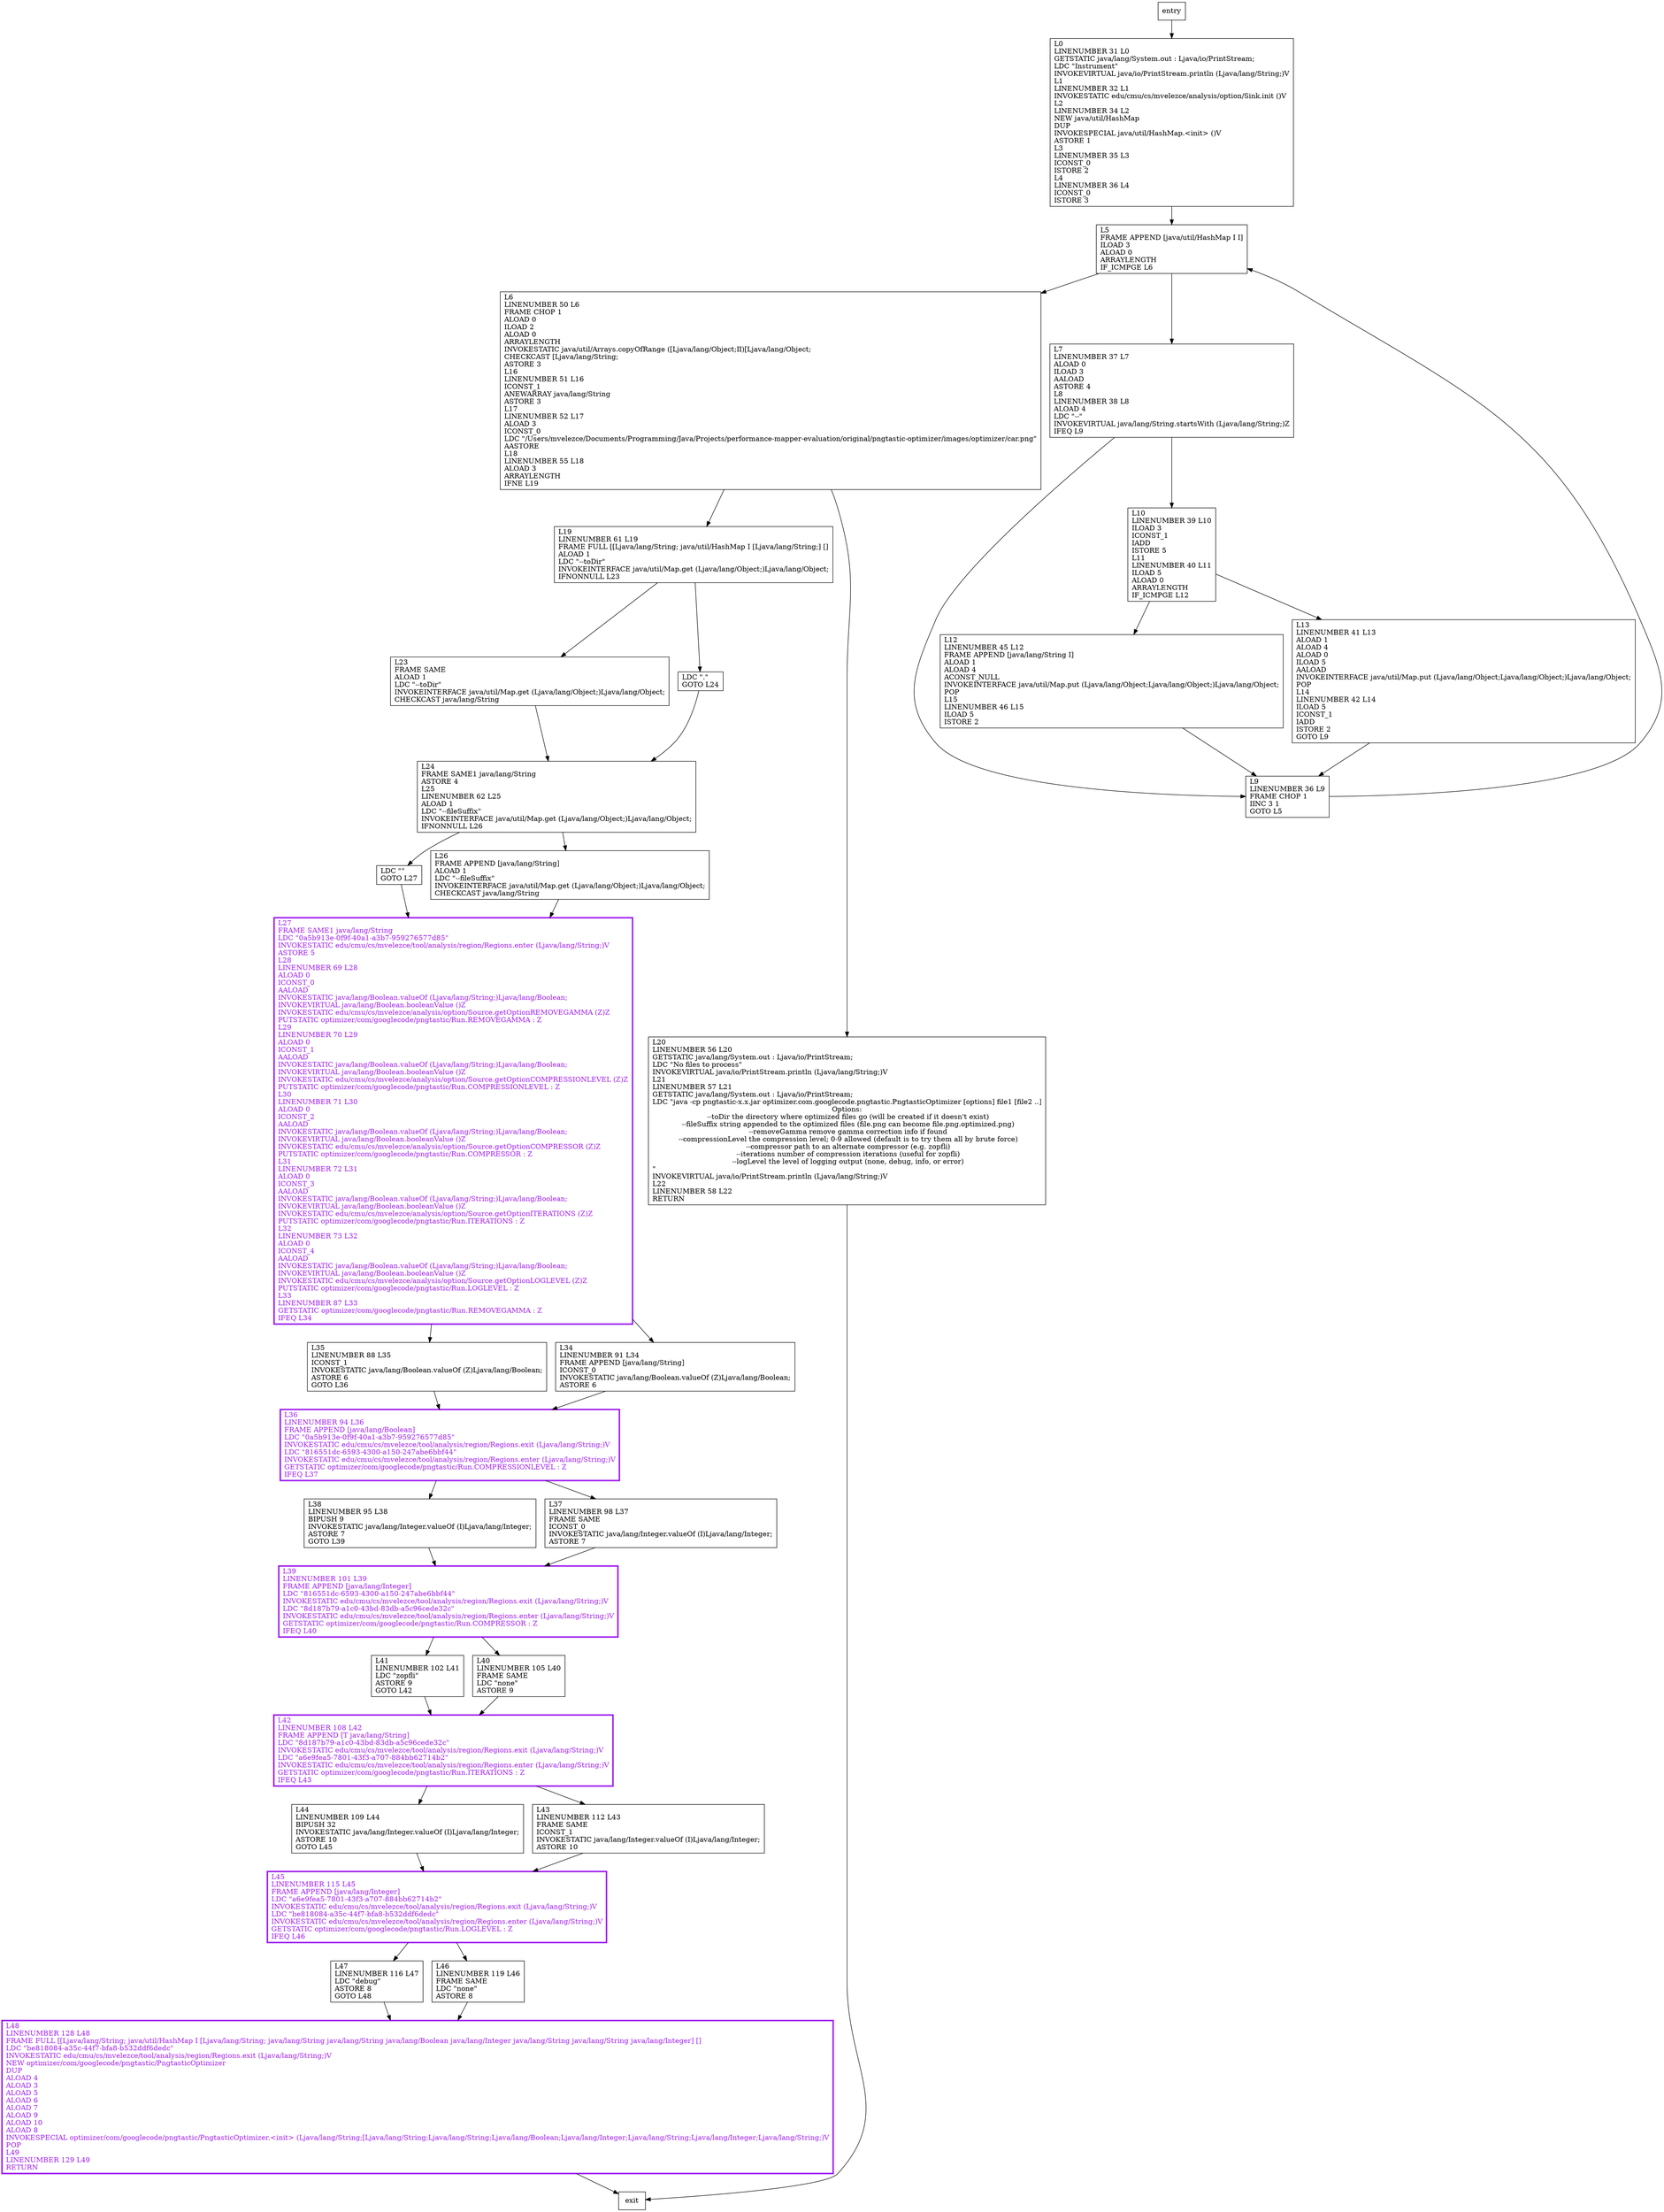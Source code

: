 digraph main {
node [shape=record];
810815678 [label="L45\lLINENUMBER 115 L45\lFRAME APPEND [java/lang/Integer]\lLDC \"a6e9fea5-7801-43f3-a707-884bb62714b2\"\lINVOKESTATIC edu/cmu/cs/mvelezce/tool/analysis/region/Regions.exit (Ljava/lang/String;)V\lLDC \"be818084-a35c-44f7-bfa8-b532ddf6dedc\"\lINVOKESTATIC edu/cmu/cs/mvelezce/tool/analysis/region/Regions.enter (Ljava/lang/String;)V\lGETSTATIC optimizer/com/googlecode/pngtastic/Run.LOGLEVEL : Z\lIFEQ L46\l"];
1600516570 [label="L12\lLINENUMBER 45 L12\lFRAME APPEND [java/lang/String I]\lALOAD 1\lALOAD 4\lACONST_NULL\lINVOKEINTERFACE java/util/Map.put (Ljava/lang/Object;Ljava/lang/Object;)Ljava/lang/Object;\lPOP\lL15\lLINENUMBER 46 L15\lILOAD 5\lISTORE 2\l"];
1437810019 [label="L37\lLINENUMBER 98 L37\lFRAME SAME\lICONST_0\lINVOKESTATIC java/lang/Integer.valueOf (I)Ljava/lang/Integer;\lASTORE 7\l"];
981988827 [label="L9\lLINENUMBER 36 L9\lFRAME CHOP 1\lIINC 3 1\lGOTO L5\l"];
1426442542 [label="L13\lLINENUMBER 41 L13\lALOAD 1\lALOAD 4\lALOAD 0\lILOAD 5\lAALOAD\lINVOKEINTERFACE java/util/Map.put (Ljava/lang/Object;Ljava/lang/Object;)Ljava/lang/Object;\lPOP\lL14\lLINENUMBER 42 L14\lILOAD 5\lICONST_1\lIADD\lISTORE 2\lGOTO L9\l"];
1652173069 [label="L40\lLINENUMBER 105 L40\lFRAME SAME\lLDC \"none\"\lASTORE 9\l"];
1109312756 [label="L24\lFRAME SAME1 java/lang/String\lASTORE 4\lL25\lLINENUMBER 62 L25\lALOAD 1\lLDC \"--fileSuffix\"\lINVOKEINTERFACE java/util/Map.get (Ljava/lang/Object;)Ljava/lang/Object;\lIFNONNULL L26\l"];
1650180894 [label="L48\lLINENUMBER 128 L48\lFRAME FULL [[Ljava/lang/String; java/util/HashMap I [Ljava/lang/String; java/lang/String java/lang/String java/lang/Boolean java/lang/Integer java/lang/String java/lang/String java/lang/Integer] []\lLDC \"be818084-a35c-44f7-bfa8-b532ddf6dedc\"\lINVOKESTATIC edu/cmu/cs/mvelezce/tool/analysis/region/Regions.exit (Ljava/lang/String;)V\lNEW optimizer/com/googlecode/pngtastic/PngtasticOptimizer\lDUP\lALOAD 4\lALOAD 3\lALOAD 5\lALOAD 6\lALOAD 7\lALOAD 9\lALOAD 10\lALOAD 8\lINVOKESPECIAL optimizer/com/googlecode/pngtastic/PngtasticOptimizer.\<init\> (Ljava/lang/String;[Ljava/lang/String;Ljava/lang/String;Ljava/lang/Boolean;Ljava/lang/Integer;Ljava/lang/String;Ljava/lang/Integer;Ljava/lang/String;)V\lPOP\lL49\lLINENUMBER 129 L49\lRETURN\l"];
1566336610 [label="L38\lLINENUMBER 95 L38\lBIPUSH 9\lINVOKESTATIC java/lang/Integer.valueOf (I)Ljava/lang/Integer;\lASTORE 7\lGOTO L39\l"];
1464009366 [label="L39\lLINENUMBER 101 L39\lFRAME APPEND [java/lang/Integer]\lLDC \"816551dc-6593-4300-a150-247abe6bbf44\"\lINVOKESTATIC edu/cmu/cs/mvelezce/tool/analysis/region/Regions.exit (Ljava/lang/String;)V\lLDC \"8d187b79-a1c0-43bd-83db-a5c96cede32c\"\lINVOKESTATIC edu/cmu/cs/mvelezce/tool/analysis/region/Regions.enter (Ljava/lang/String;)V\lGETSTATIC optimizer/com/googlecode/pngtastic/Run.COMPRESSOR : Z\lIFEQ L40\l"];
1011292640 [label="L6\lLINENUMBER 50 L6\lFRAME CHOP 1\lALOAD 0\lILOAD 2\lALOAD 0\lARRAYLENGTH\lINVOKESTATIC java/util/Arrays.copyOfRange ([Ljava/lang/Object;II)[Ljava/lang/Object;\lCHECKCAST [Ljava/lang/String;\lASTORE 3\lL16\lLINENUMBER 51 L16\lICONST_1\lANEWARRAY java/lang/String\lASTORE 3\lL17\lLINENUMBER 52 L17\lALOAD 3\lICONST_0\lLDC \"/Users/mvelezce/Documents/Programming/Java/Projects/performance-mapper-evaluation/original/pngtastic-optimizer/images/optimizer/car.png\"\lAASTORE\lL18\lLINENUMBER 55 L18\lALOAD 3\lARRAYLENGTH\lIFNE L19\l"];
831991313 [label="L34\lLINENUMBER 91 L34\lFRAME APPEND [java/lang/String]\lICONST_0\lINVOKESTATIC java/lang/Boolean.valueOf (Z)Ljava/lang/Boolean;\lASTORE 6\l"];
234724931 [label="L0\lLINENUMBER 31 L0\lGETSTATIC java/lang/System.out : Ljava/io/PrintStream;\lLDC \"Instrument\"\lINVOKEVIRTUAL java/io/PrintStream.println (Ljava/lang/String;)V\lL1\lLINENUMBER 32 L1\lINVOKESTATIC edu/cmu/cs/mvelezce/analysis/option/Sink.init ()V\lL2\lLINENUMBER 34 L2\lNEW java/util/HashMap\lDUP\lINVOKESPECIAL java/util/HashMap.\<init\> ()V\lASTORE 1\lL3\lLINENUMBER 35 L3\lICONST_0\lISTORE 2\lL4\lLINENUMBER 36 L4\lICONST_0\lISTORE 3\l"];
142623413 [label="L35\lLINENUMBER 88 L35\lICONST_1\lINVOKESTATIC java/lang/Boolean.valueOf (Z)Ljava/lang/Boolean;\lASTORE 6\lGOTO L36\l"];
1353308024 [label="L5\lFRAME APPEND [java/util/HashMap I I]\lILOAD 3\lALOAD 0\lARRAYLENGTH\lIF_ICMPGE L6\l"];
1533635406 [label="L10\lLINENUMBER 39 L10\lILOAD 3\lICONST_1\lIADD\lISTORE 5\lL11\lLINENUMBER 40 L11\lILOAD 5\lALOAD 0\lARRAYLENGTH\lIF_ICMPGE L12\l"];
272581853 [label="L42\lLINENUMBER 108 L42\lFRAME APPEND [T java/lang/String]\lLDC \"8d187b79-a1c0-43bd-83db-a5c96cede32c\"\lINVOKESTATIC edu/cmu/cs/mvelezce/tool/analysis/region/Regions.exit (Ljava/lang/String;)V\lLDC \"a6e9fea5-7801-43f3-a707-884bb62714b2\"\lINVOKESTATIC edu/cmu/cs/mvelezce/tool/analysis/region/Regions.enter (Ljava/lang/String;)V\lGETSTATIC optimizer/com/googlecode/pngtastic/Run.ITERATIONS : Z\lIFEQ L43\l"];
1596433406 [label="L43\lLINENUMBER 112 L43\lFRAME SAME\lICONST_1\lINVOKESTATIC java/lang/Integer.valueOf (I)Ljava/lang/Integer;\lASTORE 10\l"];
814823378 [label="L20\lLINENUMBER 56 L20\lGETSTATIC java/lang/System.out : Ljava/io/PrintStream;\lLDC \"No files to process\"\lINVOKEVIRTUAL java/io/PrintStream.println (Ljava/lang/String;)V\lL21\lLINENUMBER 57 L21\lGETSTATIC java/lang/System.out : Ljava/io/PrintStream;\lLDC \"java -cp pngtastic-x.x.jar optimizer.com.googlecode.pngtastic.PngtasticOptimizer [options] file1 [file2 ..]\nOptions:\n  --toDir            the directory where optimized files go (will be created if it doesn't exist)\n  --fileSuffix       string appended to the optimized files (file.png can become file.png.optimized.png)\n  --removeGamma      remove gamma correction info if found\n  --compressionLevel the compression level; 0-9 allowed (default is to try them all by brute force)\n  --compressor       path to an alternate compressor (e.g. zopfli)\n  --iterations       number of compression iterations (useful for zopfli)\n  --logLevel         the level of logging output (none, debug, info, or error)\n\"\lINVOKEVIRTUAL java/io/PrintStream.println (Ljava/lang/String;)V\lL22\lLINENUMBER 58 L22\lRETURN\l"];
2064139458 [label="L26\lFRAME APPEND [java/lang/String]\lALOAD 1\lLDC \"--fileSuffix\"\lINVOKEINTERFACE java/util/Map.get (Ljava/lang/Object;)Ljava/lang/Object;\lCHECKCAST java/lang/String\l"];
1822874454 [label="L44\lLINENUMBER 109 L44\lBIPUSH 32\lINVOKESTATIC java/lang/Integer.valueOf (I)Ljava/lang/Integer;\lASTORE 10\lGOTO L45\l"];
116499352 [label="LDC \"\"\lGOTO L27\l"];
65461598 [label="L36\lLINENUMBER 94 L36\lFRAME APPEND [java/lang/Boolean]\lLDC \"0a5b913e-0f9f-40a1-a3b7-959276577d85\"\lINVOKESTATIC edu/cmu/cs/mvelezce/tool/analysis/region/Regions.exit (Ljava/lang/String;)V\lLDC \"816551dc-6593-4300-a150-247abe6bbf44\"\lINVOKESTATIC edu/cmu/cs/mvelezce/tool/analysis/region/Regions.enter (Ljava/lang/String;)V\lGETSTATIC optimizer/com/googlecode/pngtastic/Run.COMPRESSIONLEVEL : Z\lIFEQ L37\l"];
1260835927 [label="L23\lFRAME SAME\lALOAD 1\lLDC \"--toDir\"\lINVOKEINTERFACE java/util/Map.get (Ljava/lang/Object;)Ljava/lang/Object;\lCHECKCAST java/lang/String\l"];
85619490 [label="L27\lFRAME SAME1 java/lang/String\lLDC \"0a5b913e-0f9f-40a1-a3b7-959276577d85\"\lINVOKESTATIC edu/cmu/cs/mvelezce/tool/analysis/region/Regions.enter (Ljava/lang/String;)V\lASTORE 5\lL28\lLINENUMBER 69 L28\lALOAD 0\lICONST_0\lAALOAD\lINVOKESTATIC java/lang/Boolean.valueOf (Ljava/lang/String;)Ljava/lang/Boolean;\lINVOKEVIRTUAL java/lang/Boolean.booleanValue ()Z\lINVOKESTATIC edu/cmu/cs/mvelezce/analysis/option/Source.getOptionREMOVEGAMMA (Z)Z\lPUTSTATIC optimizer/com/googlecode/pngtastic/Run.REMOVEGAMMA : Z\lL29\lLINENUMBER 70 L29\lALOAD 0\lICONST_1\lAALOAD\lINVOKESTATIC java/lang/Boolean.valueOf (Ljava/lang/String;)Ljava/lang/Boolean;\lINVOKEVIRTUAL java/lang/Boolean.booleanValue ()Z\lINVOKESTATIC edu/cmu/cs/mvelezce/analysis/option/Source.getOptionCOMPRESSIONLEVEL (Z)Z\lPUTSTATIC optimizer/com/googlecode/pngtastic/Run.COMPRESSIONLEVEL : Z\lL30\lLINENUMBER 71 L30\lALOAD 0\lICONST_2\lAALOAD\lINVOKESTATIC java/lang/Boolean.valueOf (Ljava/lang/String;)Ljava/lang/Boolean;\lINVOKEVIRTUAL java/lang/Boolean.booleanValue ()Z\lINVOKESTATIC edu/cmu/cs/mvelezce/analysis/option/Source.getOptionCOMPRESSOR (Z)Z\lPUTSTATIC optimizer/com/googlecode/pngtastic/Run.COMPRESSOR : Z\lL31\lLINENUMBER 72 L31\lALOAD 0\lICONST_3\lAALOAD\lINVOKESTATIC java/lang/Boolean.valueOf (Ljava/lang/String;)Ljava/lang/Boolean;\lINVOKEVIRTUAL java/lang/Boolean.booleanValue ()Z\lINVOKESTATIC edu/cmu/cs/mvelezce/analysis/option/Source.getOptionITERATIONS (Z)Z\lPUTSTATIC optimizer/com/googlecode/pngtastic/Run.ITERATIONS : Z\lL32\lLINENUMBER 73 L32\lALOAD 0\lICONST_4\lAALOAD\lINVOKESTATIC java/lang/Boolean.valueOf (Ljava/lang/String;)Ljava/lang/Boolean;\lINVOKEVIRTUAL java/lang/Boolean.booleanValue ()Z\lINVOKESTATIC edu/cmu/cs/mvelezce/analysis/option/Source.getOptionLOGLEVEL (Z)Z\lPUTSTATIC optimizer/com/googlecode/pngtastic/Run.LOGLEVEL : Z\lL33\lLINENUMBER 87 L33\lGETSTATIC optimizer/com/googlecode/pngtastic/Run.REMOVEGAMMA : Z\lIFEQ L34\l"];
1520939973 [label="L46\lLINENUMBER 119 L46\lFRAME SAME\lLDC \"none\"\lASTORE 8\l"];
1082848568 [label="L19\lLINENUMBER 61 L19\lFRAME FULL [[Ljava/lang/String; java/util/HashMap I [Ljava/lang/String;] []\lALOAD 1\lLDC \"--toDir\"\lINVOKEINTERFACE java/util/Map.get (Ljava/lang/Object;)Ljava/lang/Object;\lIFNONNULL L23\l"];
1428871260 [label="LDC \".\"\lGOTO L24\l"];
956158780 [label="L47\lLINENUMBER 116 L47\lLDC \"debug\"\lASTORE 8\lGOTO L48\l"];
778983428 [label="L41\lLINENUMBER 102 L41\lLDC \"zopfli\"\lASTORE 9\lGOTO L42\l"];
207667537 [label="L7\lLINENUMBER 37 L7\lALOAD 0\lILOAD 3\lAALOAD\lASTORE 4\lL8\lLINENUMBER 38 L8\lALOAD 4\lLDC \"--\"\lINVOKEVIRTUAL java/lang/String.startsWith (Ljava/lang/String;)Z\lIFEQ L9\l"];
entry;
exit;
810815678 -> 1520939973;
810815678 -> 956158780;
1600516570 -> 981988827;
1437810019 -> 1464009366;
981988827 -> 1353308024;
1426442542 -> 981988827;
1652173069 -> 272581853;
1109312756 -> 2064139458;
1109312756 -> 116499352;
1650180894 -> exit;
1566336610 -> 1464009366;
1464009366 -> 1652173069;
1464009366 -> 778983428;
1011292640 -> 1082848568;
1011292640 -> 814823378;
831991313 -> 65461598;
234724931 -> 1353308024;
142623413 -> 65461598;
1353308024 -> 1011292640;
1353308024 -> 207667537;
1533635406 -> 1600516570;
1533635406 -> 1426442542;
272581853 -> 1596433406;
272581853 -> 1822874454;
1596433406 -> 810815678;
814823378 -> exit;
2064139458 -> 85619490;
1822874454 -> 810815678;
116499352 -> 85619490;
entry -> 234724931;
65461598 -> 1437810019;
65461598 -> 1566336610;
1260835927 -> 1109312756;
85619490 -> 142623413;
85619490 -> 831991313;
1520939973 -> 1650180894;
1082848568 -> 1260835927;
1082848568 -> 1428871260;
1428871260 -> 1109312756;
956158780 -> 1650180894;
778983428 -> 272581853;
207667537 -> 981988827;
207667537 -> 1533635406;
65461598[fontcolor="purple", penwidth=3, color="purple"];
85619490[fontcolor="purple", penwidth=3, color="purple"];
810815678[fontcolor="purple", penwidth=3, color="purple"];
272581853[fontcolor="purple", penwidth=3, color="purple"];
1650180894[fontcolor="purple", penwidth=3, color="purple"];
1464009366[fontcolor="purple", penwidth=3, color="purple"];
}
